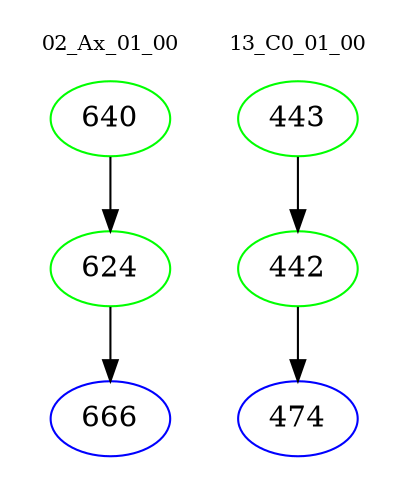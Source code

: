 digraph{
subgraph cluster_0 {
color = white
label = "02_Ax_01_00";
fontsize=10;
T0_640 [label="640", color="green"]
T0_640 -> T0_624 [color="black"]
T0_624 [label="624", color="green"]
T0_624 -> T0_666 [color="black"]
T0_666 [label="666", color="blue"]
}
subgraph cluster_1 {
color = white
label = "13_C0_01_00";
fontsize=10;
T1_443 [label="443", color="green"]
T1_443 -> T1_442 [color="black"]
T1_442 [label="442", color="green"]
T1_442 -> T1_474 [color="black"]
T1_474 [label="474", color="blue"]
}
}

